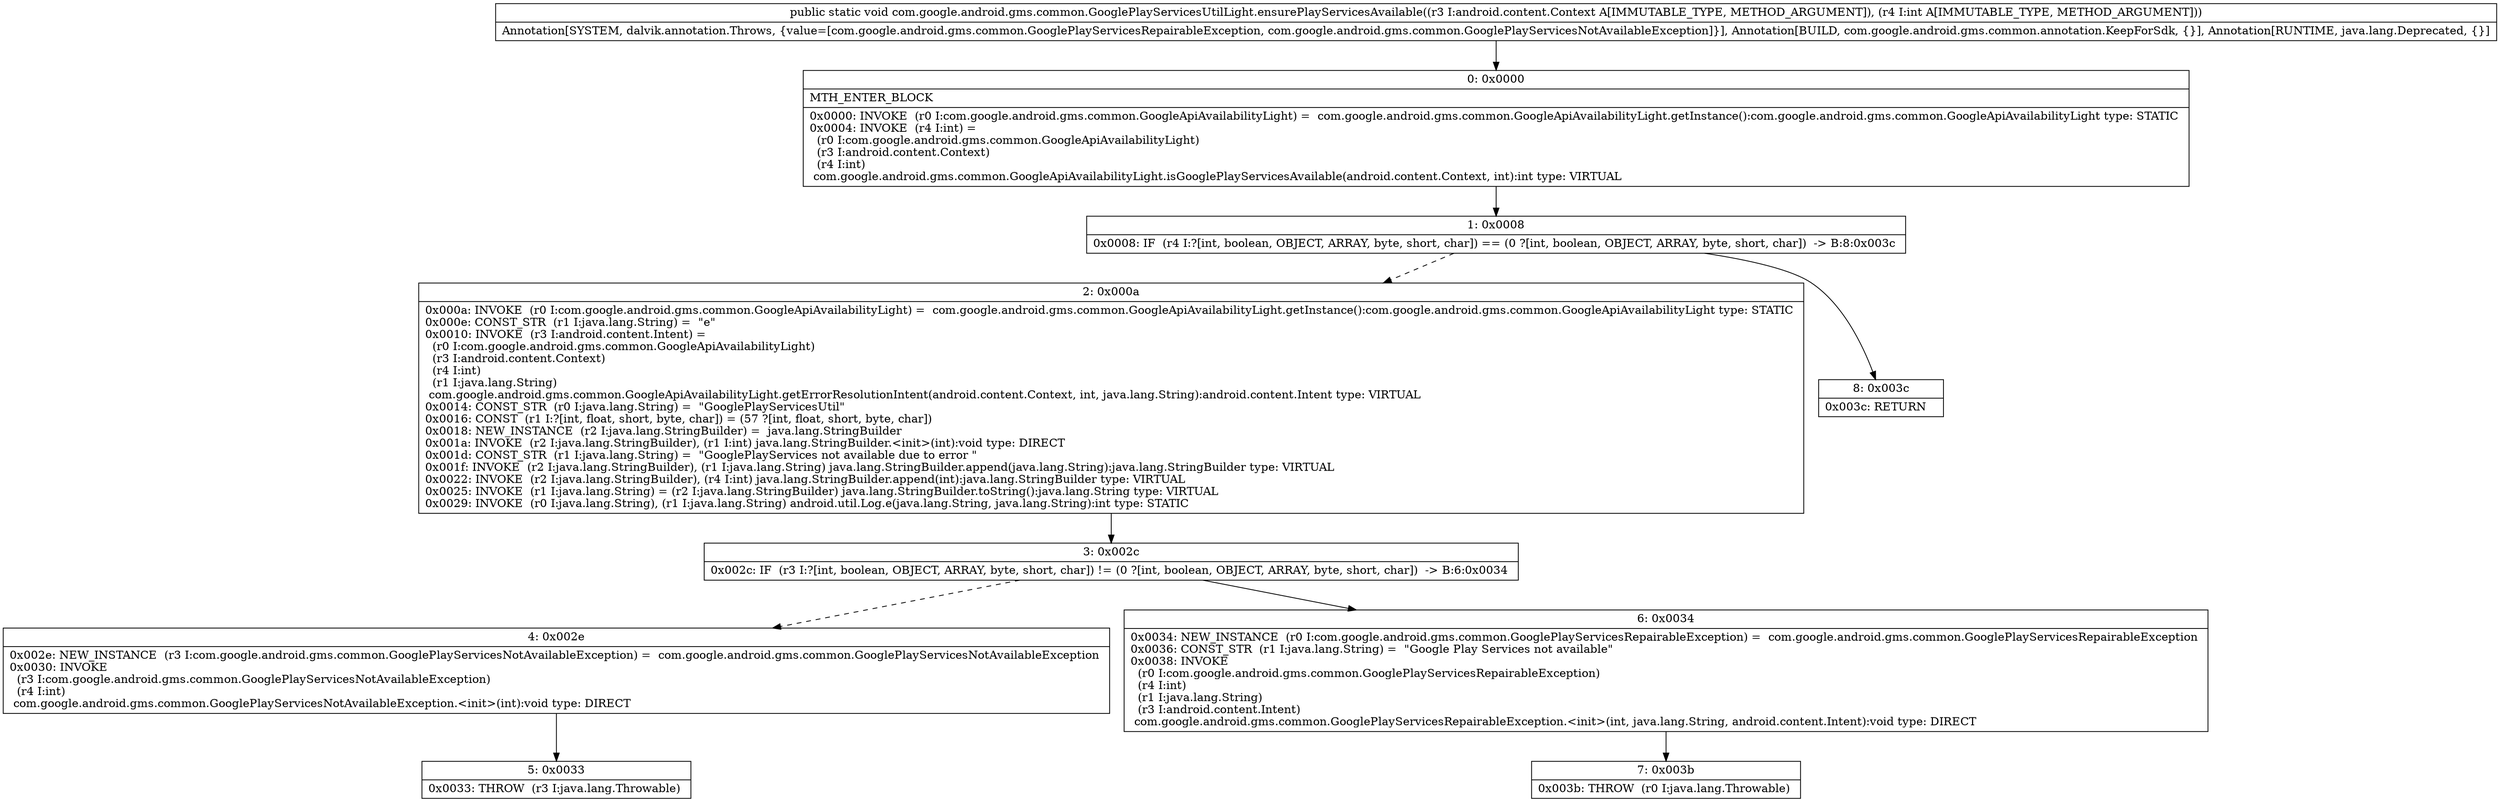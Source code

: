 digraph "CFG forcom.google.android.gms.common.GooglePlayServicesUtilLight.ensurePlayServicesAvailable(Landroid\/content\/Context;I)V" {
Node_0 [shape=record,label="{0\:\ 0x0000|MTH_ENTER_BLOCK\l|0x0000: INVOKE  (r0 I:com.google.android.gms.common.GoogleApiAvailabilityLight) =  com.google.android.gms.common.GoogleApiAvailabilityLight.getInstance():com.google.android.gms.common.GoogleApiAvailabilityLight type: STATIC \l0x0004: INVOKE  (r4 I:int) = \l  (r0 I:com.google.android.gms.common.GoogleApiAvailabilityLight)\l  (r3 I:android.content.Context)\l  (r4 I:int)\l com.google.android.gms.common.GoogleApiAvailabilityLight.isGooglePlayServicesAvailable(android.content.Context, int):int type: VIRTUAL \l}"];
Node_1 [shape=record,label="{1\:\ 0x0008|0x0008: IF  (r4 I:?[int, boolean, OBJECT, ARRAY, byte, short, char]) == (0 ?[int, boolean, OBJECT, ARRAY, byte, short, char])  \-\> B:8:0x003c \l}"];
Node_2 [shape=record,label="{2\:\ 0x000a|0x000a: INVOKE  (r0 I:com.google.android.gms.common.GoogleApiAvailabilityLight) =  com.google.android.gms.common.GoogleApiAvailabilityLight.getInstance():com.google.android.gms.common.GoogleApiAvailabilityLight type: STATIC \l0x000e: CONST_STR  (r1 I:java.lang.String) =  \"e\" \l0x0010: INVOKE  (r3 I:android.content.Intent) = \l  (r0 I:com.google.android.gms.common.GoogleApiAvailabilityLight)\l  (r3 I:android.content.Context)\l  (r4 I:int)\l  (r1 I:java.lang.String)\l com.google.android.gms.common.GoogleApiAvailabilityLight.getErrorResolutionIntent(android.content.Context, int, java.lang.String):android.content.Intent type: VIRTUAL \l0x0014: CONST_STR  (r0 I:java.lang.String) =  \"GooglePlayServicesUtil\" \l0x0016: CONST  (r1 I:?[int, float, short, byte, char]) = (57 ?[int, float, short, byte, char]) \l0x0018: NEW_INSTANCE  (r2 I:java.lang.StringBuilder) =  java.lang.StringBuilder \l0x001a: INVOKE  (r2 I:java.lang.StringBuilder), (r1 I:int) java.lang.StringBuilder.\<init\>(int):void type: DIRECT \l0x001d: CONST_STR  (r1 I:java.lang.String) =  \"GooglePlayServices not available due to error \" \l0x001f: INVOKE  (r2 I:java.lang.StringBuilder), (r1 I:java.lang.String) java.lang.StringBuilder.append(java.lang.String):java.lang.StringBuilder type: VIRTUAL \l0x0022: INVOKE  (r2 I:java.lang.StringBuilder), (r4 I:int) java.lang.StringBuilder.append(int):java.lang.StringBuilder type: VIRTUAL \l0x0025: INVOKE  (r1 I:java.lang.String) = (r2 I:java.lang.StringBuilder) java.lang.StringBuilder.toString():java.lang.String type: VIRTUAL \l0x0029: INVOKE  (r0 I:java.lang.String), (r1 I:java.lang.String) android.util.Log.e(java.lang.String, java.lang.String):int type: STATIC \l}"];
Node_3 [shape=record,label="{3\:\ 0x002c|0x002c: IF  (r3 I:?[int, boolean, OBJECT, ARRAY, byte, short, char]) != (0 ?[int, boolean, OBJECT, ARRAY, byte, short, char])  \-\> B:6:0x0034 \l}"];
Node_4 [shape=record,label="{4\:\ 0x002e|0x002e: NEW_INSTANCE  (r3 I:com.google.android.gms.common.GooglePlayServicesNotAvailableException) =  com.google.android.gms.common.GooglePlayServicesNotAvailableException \l0x0030: INVOKE  \l  (r3 I:com.google.android.gms.common.GooglePlayServicesNotAvailableException)\l  (r4 I:int)\l com.google.android.gms.common.GooglePlayServicesNotAvailableException.\<init\>(int):void type: DIRECT \l}"];
Node_5 [shape=record,label="{5\:\ 0x0033|0x0033: THROW  (r3 I:java.lang.Throwable) \l}"];
Node_6 [shape=record,label="{6\:\ 0x0034|0x0034: NEW_INSTANCE  (r0 I:com.google.android.gms.common.GooglePlayServicesRepairableException) =  com.google.android.gms.common.GooglePlayServicesRepairableException \l0x0036: CONST_STR  (r1 I:java.lang.String) =  \"Google Play Services not available\" \l0x0038: INVOKE  \l  (r0 I:com.google.android.gms.common.GooglePlayServicesRepairableException)\l  (r4 I:int)\l  (r1 I:java.lang.String)\l  (r3 I:android.content.Intent)\l com.google.android.gms.common.GooglePlayServicesRepairableException.\<init\>(int, java.lang.String, android.content.Intent):void type: DIRECT \l}"];
Node_7 [shape=record,label="{7\:\ 0x003b|0x003b: THROW  (r0 I:java.lang.Throwable) \l}"];
Node_8 [shape=record,label="{8\:\ 0x003c|0x003c: RETURN   \l}"];
MethodNode[shape=record,label="{public static void com.google.android.gms.common.GooglePlayServicesUtilLight.ensurePlayServicesAvailable((r3 I:android.content.Context A[IMMUTABLE_TYPE, METHOD_ARGUMENT]), (r4 I:int A[IMMUTABLE_TYPE, METHOD_ARGUMENT]))  | Annotation[SYSTEM, dalvik.annotation.Throws, \{value=[com.google.android.gms.common.GooglePlayServicesRepairableException, com.google.android.gms.common.GooglePlayServicesNotAvailableException]\}], Annotation[BUILD, com.google.android.gms.common.annotation.KeepForSdk, \{\}], Annotation[RUNTIME, java.lang.Deprecated, \{\}]\l}"];
MethodNode -> Node_0;
Node_0 -> Node_1;
Node_1 -> Node_2[style=dashed];
Node_1 -> Node_8;
Node_2 -> Node_3;
Node_3 -> Node_4[style=dashed];
Node_3 -> Node_6;
Node_4 -> Node_5;
Node_6 -> Node_7;
}


